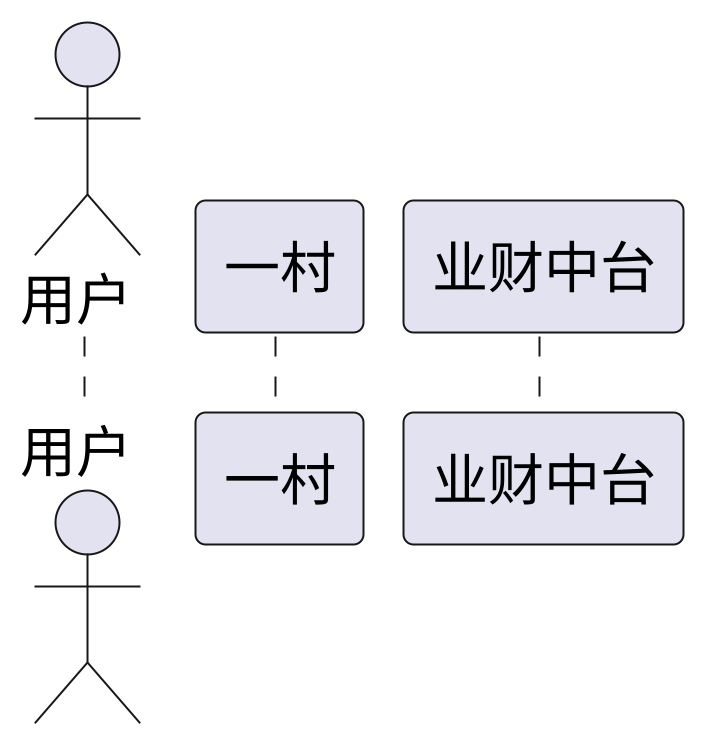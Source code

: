 @startuml
'https://plantuml.com/sequence-diagram
scale 750 width

actor 用户 as user
participant 一村 as yicun
participant 业财中台 as zt


'user -> yicun : <<编辑主数据>>
'activate yicun
'yicun -> zt : 推送主数据
'activate zt
'zt -->yicun : 推送结果
'
'yicun --> user : 展示结果
'deactivate yicun
'zt ->> nc ** : 尝试匹配
'activate nc
'alt 匹配成功
'    nc --> zt : 成功
'else 匹配失败
'    nc --> zt : 请人工匹配
'end
'deactivate nc
'deactivate zt
@enduml